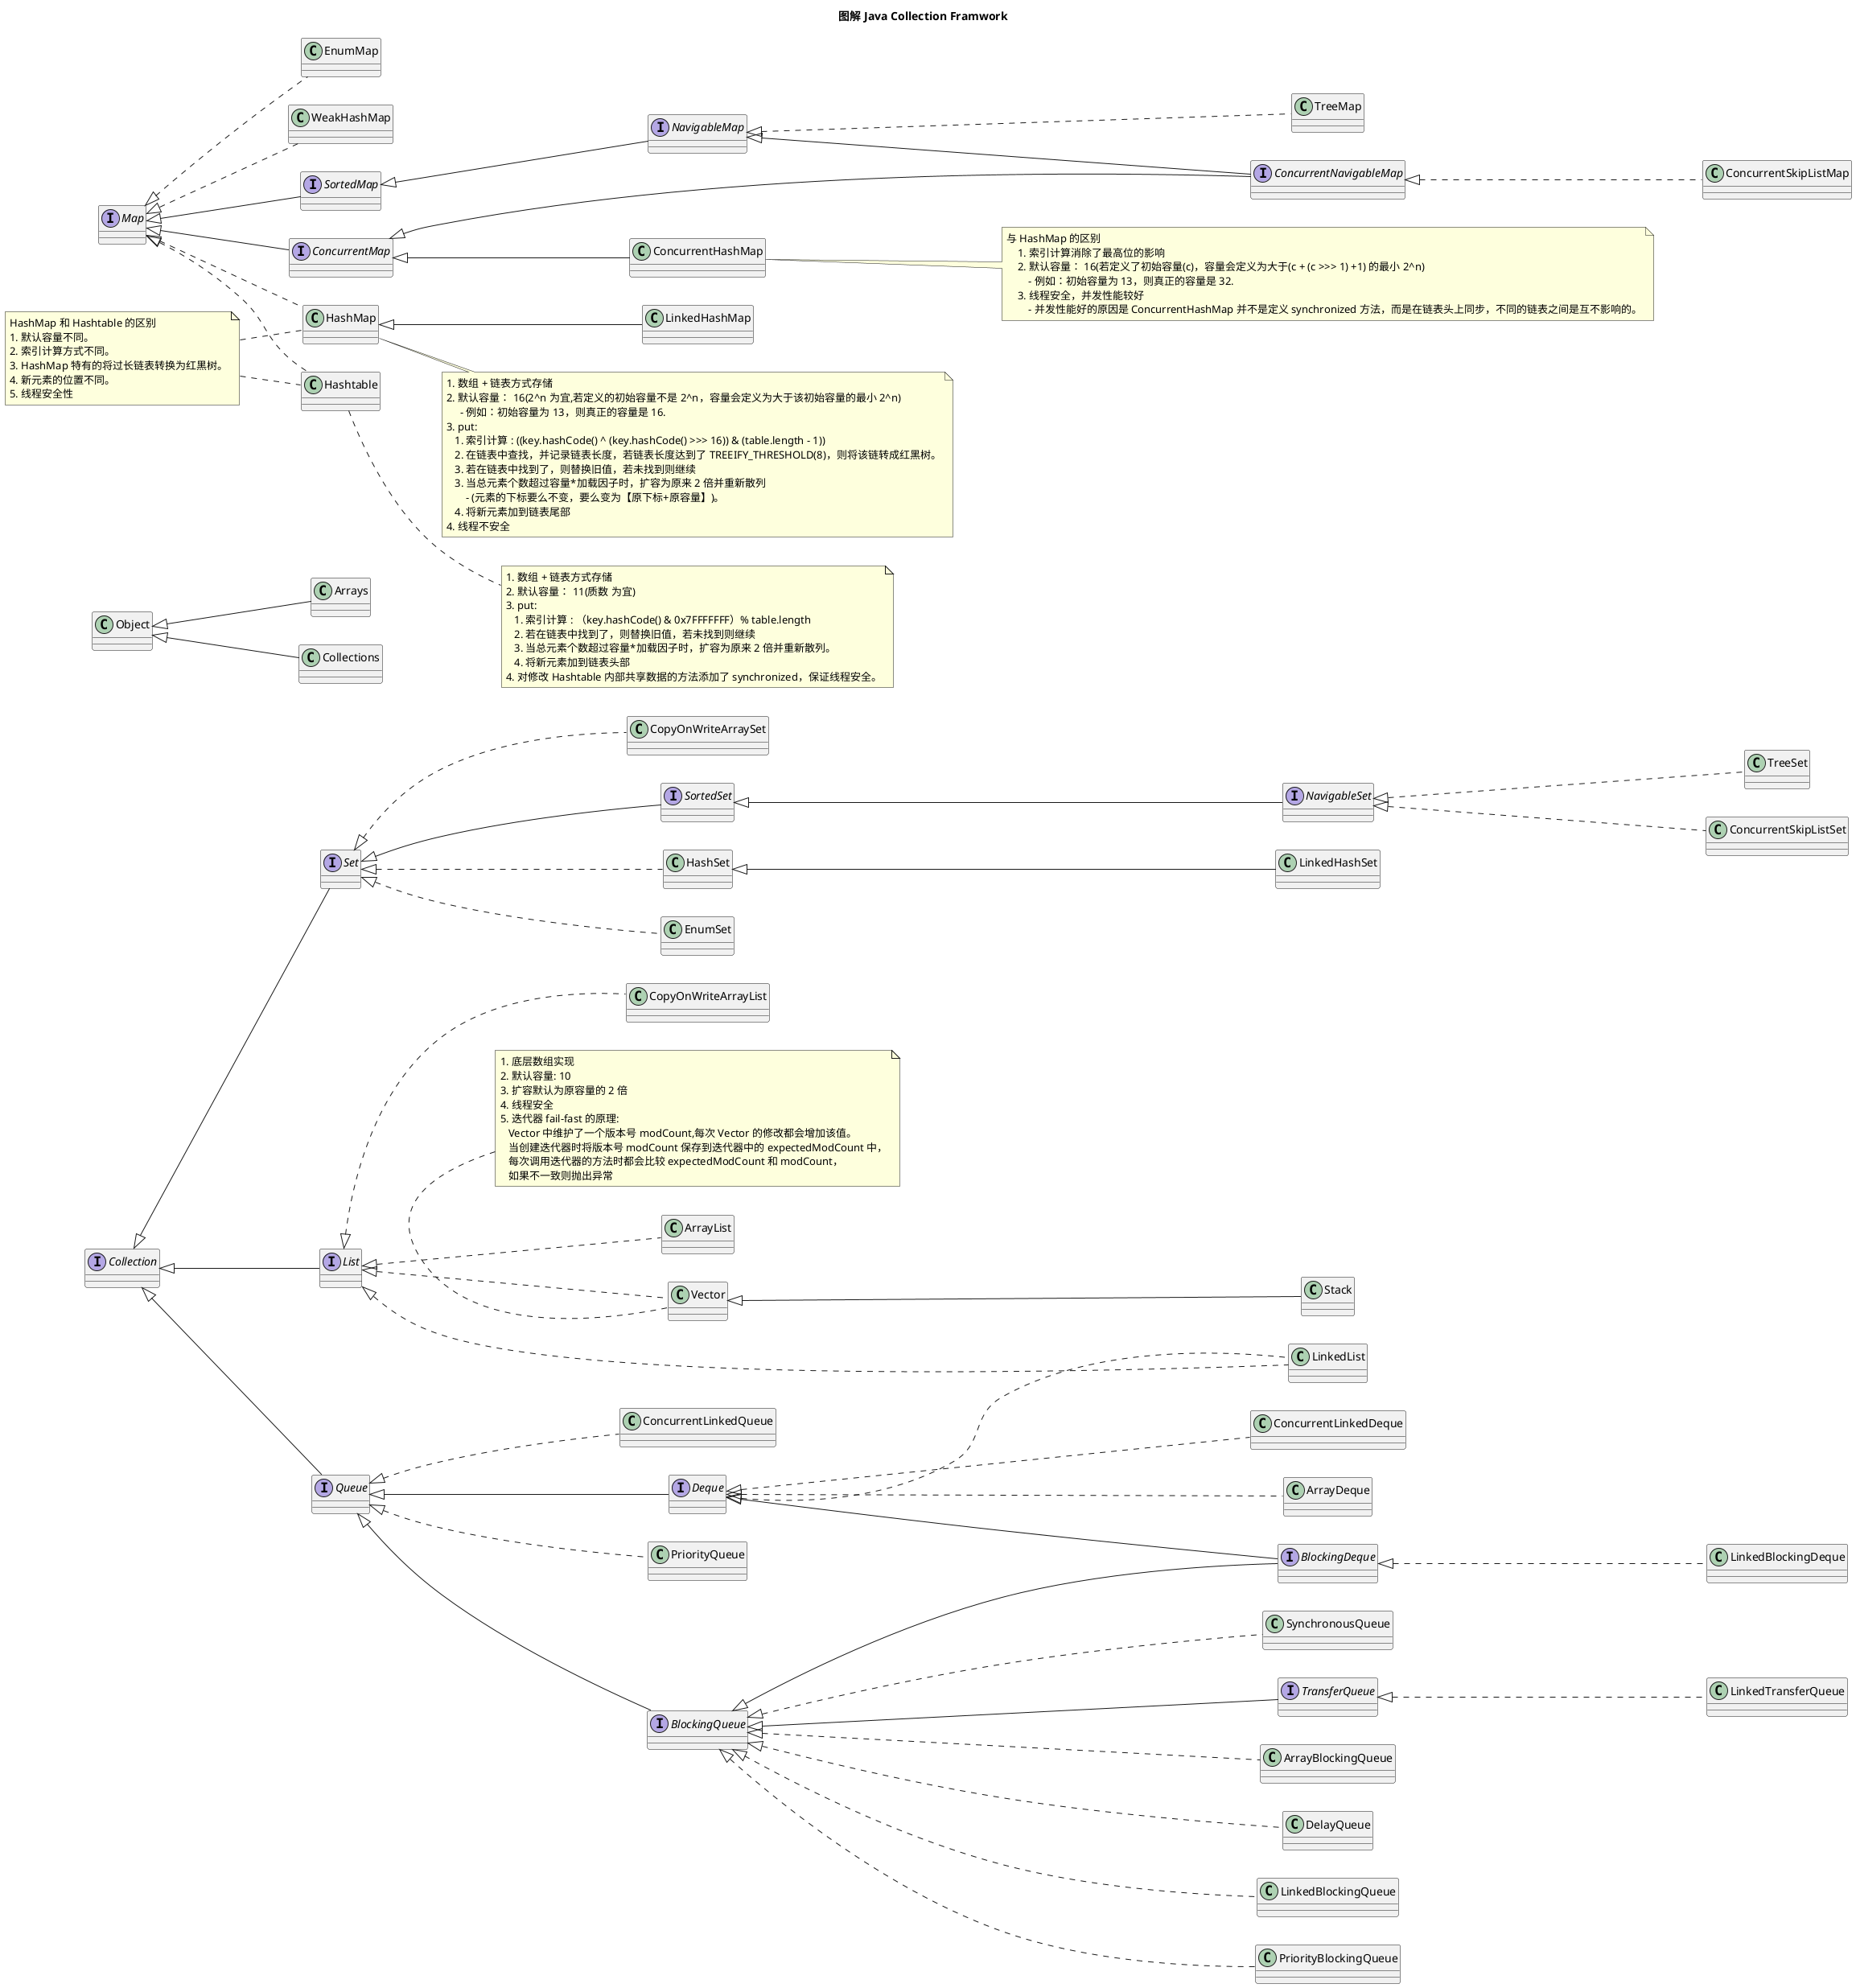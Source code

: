 @startuml java-collection-framework

title 图解 Java Collection Framwork

left to right direction

' java.util
' tool class

class Object
class Arrays
class Collections

Object <|-- Arrays
Object <|-- Collections

' interface hierarchy tree

interface Collection
interface Set
    interface SortedSet
        interface NavigableSet
interface List
interface Queue
    interface Deque
interface Map
    interface SortedMap
        interface NavigableMap

Collection <|-- Queue
Queue <|-- Deque

Collection <|-- Set
Set <|-- SortedSet
SortedSet <|-- NavigableSet

Collection <|-- List

Map <|-- SortedMap
SortedMap <|-- NavigableMap

' impl class

class LinkedList
class ArrayList
class Vector
    class Stack
note top of Vector
1. 底层数组实现
2. 默认容量: 10
3. 扩容默认为原容量的 2 倍
4. 线程安全
5. 迭代器 fail-fast 的原理:
   Vector 中维护了一个版本号 modCount,每次 Vector 的修改都会增加该值。
   当创建迭代器时将版本号 modCount 保存到迭代器中的 expectedModCount 中，
   每次调用迭代器的方法时都会比较 expectedModCount 和 modCount，
   如果不一致则抛出异常
end note
class PriorityQueue
class HashSet
    class LinkedHashSet
class TreeSet
class ArrayDeque
class EnumSet

class EnumMap
class HashMap
    class LinkedHashMap
note right of HashMap
1. 数组 + 链表方式存储
2. 默认容量： 16(2^n 为宜,若定义的初始容量不是 2^n，容量会定义为大于该初始容量的最小 2^n)
     - 例如：初始容量为 13，则真正的容量是 16.
3. put:
   1. 索引计算 : ((key.hashCode() ^ (key.hashCode() >>> 16)) & (table.length - 1))
   2. 在链表中查找，并记录链表长度，若链表长度达到了 TREEIFY_THRESHOLD(8)，则将该链转成红黑树。
   3. 若在链表中找到了，则替换旧值，若未找到则继续
   3. 当总元素个数超过容量*加载因子时，扩容为原来 2 倍并重新散列
       - (元素的下标要么不变，要么变为【原下标+原容量】)。
   4. 将新元素加到链表尾部
4. 线程不安全
end note
class Hashtable

note right of Hashtable
1. 数组 + 链表方式存储
2. 默认容量： 11(质数 为宜)
3. put:
   1. 索引计算 : （key.hashCode() & 0x7FFFFFFF）% table.length
   2. 若在链表中找到了，则替换旧值，若未找到则继续
   3. 当总元素个数超过容量*加载因子时，扩容为原来 2 倍并重新散列。
   4. 将新元素加到链表头部
4. 对修改 Hashtable 内部共享数据的方法添加了 synchronized，保证线程安全。
end note

note "HashMap 和 Hashtable 的区别\n1. 默认容量不同。\n2. 索引计算方式不同。\n3. HashMap 特有的将过长链表转换为红黑树。\n4. 新元素的位置不同。\n5. 线程安全性" as diffHashMapAndHashtable

diffHashMapAndHashtable .. HashMap
diffHashMapAndHashtable .. Hashtable

class TreeMap
class WeakHashMap


List <|.. LinkedList
List <|.. ArrayList
List <|.. Vector
Vector <|-- Stack

Queue <|.. PriorityQueue
Deque <|.. LinkedList

Set <|.. EnumSet
Set <|.. HashSet
HashSet <|-- LinkedHashSet
NavigableSet <|.. TreeSet

Deque <|.. ArrayDeque


Map <|.. EnumMap
Map <|.. HashMap
HashMap <|-- LinkedHashMap
Map <|.. Hashtable
NavigableMap <|.. TreeMap
Map <|.. WeakHashMap


' java.util.concurrent package

' interface hierarchy tree

interface BlockingQueue
    interface BlockingDeque
    interface TransferQueue

interface ConcurrentMap
    interface ConcurrentNavigableMap

Queue <|-- BlockingQueue
BlockingQueue <|-- BlockingDeque
Deque <|-- BlockingDeque

BlockingQueue <|-- TransferQueue

Map <|-- ConcurrentMap
ConcurrentMap <|-- ConcurrentNavigableMap
NavigableMap <|-- ConcurrentNavigableMap

' impl class

class ArrayBlockingQueue
class ConcurrentLinkedQueue
class DelayQueue
class LinkedBlockingDeque
class LinkedBlockingQueue
class LinkedTransferQueue
class PriorityBlockingQueue
class SynchronousQueue

class ConcurrentSkipListSet
class CopyOnWriteArraySet

class CopyOnWriteArrayList

class ConcurrentLinkedDeque

class ConcurrentHashMap
note right of ConcurrentHashMap
与 HashMap 的区别
    1. 索引计算消除了最高位的影响
    2. 默认容量： 16(若定义了初始容量(c)，容量会定义为大于(c + (c >>> 1) +1) 的最小 2^n)
        - 例如：初始容量为 13，则真正的容量是 32.
    3. 线程安全，并发性能较好
        - 并发性能好的原因是 ConcurrentHashMap 并不是定义 synchronized 方法，而是在链表头上同步，不同的链表之间是互不影响的。
end note
class ConcurrentSkipListMap

BlockingQueue <|.. ArrayBlockingQueue
Queue <|.. ConcurrentLinkedQueue
BlockingQueue <|.. DelayQueue
BlockingDeque <|.. LinkedBlockingDeque
BlockingQueue <|.. LinkedBlockingQueue
TransferQueue <|.. LinkedTransferQueue
BlockingQueue <|.. PriorityBlockingQueue
BlockingQueue <|.. SynchronousQueue

NavigableSet <|.. ConcurrentSkipListSet
Set <|.. CopyOnWriteArraySet

Deque <|.. ConcurrentLinkedDeque


ConcurrentMap <|-- ConcurrentHashMap
ConcurrentNavigableMap <|.. ConcurrentSkipListMap

List <|.. CopyOnWriteArrayList

@enduml
